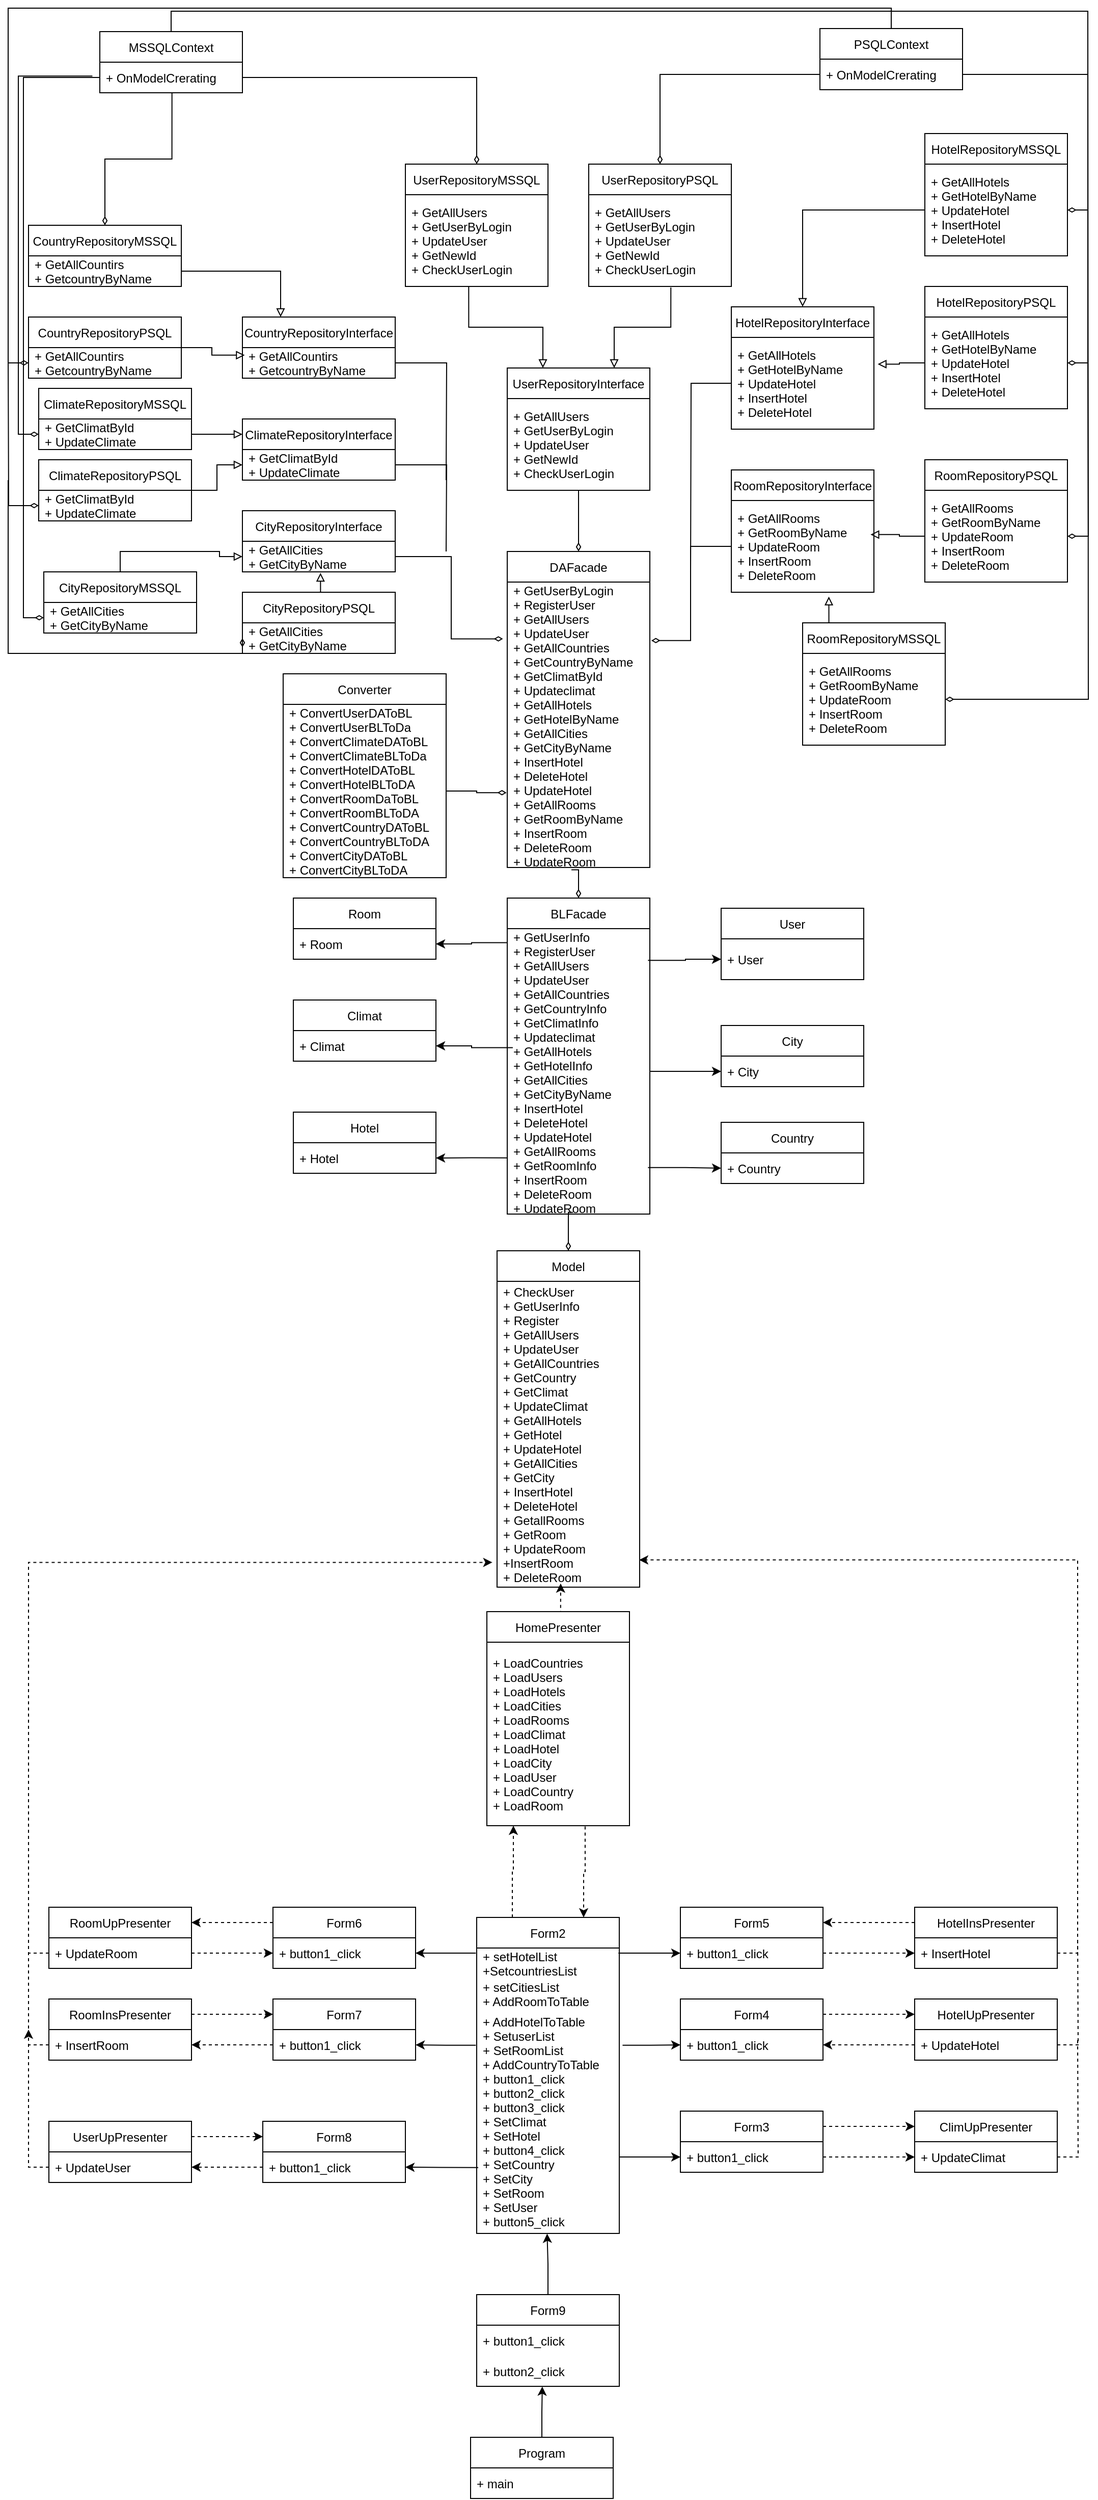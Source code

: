 <mxfile version="20.2.7" type="device"><diagram id="6WNfGYfvxuoCX4sLA6Cb" name="Страница 1"><mxGraphModel dx="2048" dy="2951" grid="1" gridSize="10" guides="1" tooltips="1" connect="1" arrows="1" fold="1" page="1" pageScale="1" pageWidth="827" pageHeight="1169" math="0" shadow="0"><root><mxCell id="0"/><mxCell id="1" parent="0"/><mxCell id="_TO19x_IUP1kSajltJxQ-25" style="edgeStyle=orthogonalEdgeStyle;rounded=0;orthogonalLoop=1;jettySize=auto;html=1;exitX=0.5;exitY=0;exitDx=0;exitDy=0;entryX=0.46;entryY=1.007;entryDx=0;entryDy=0;entryPerimeter=0;" edge="1" parent="1" source="_TO19x_IUP1kSajltJxQ-1" target="_TO19x_IUP1kSajltJxQ-7"><mxGeometry relative="1" as="geometry"/></mxCell><mxCell id="_TO19x_IUP1kSajltJxQ-1" value="Program" style="swimlane;fontStyle=0;childLayout=stackLayout;horizontal=1;startSize=30;horizontalStack=0;resizeParent=1;resizeParentMax=0;resizeLast=0;collapsible=1;marginBottom=0;" vertex="1" parent="1"><mxGeometry x="344" y="580" width="140" height="60" as="geometry"/></mxCell><mxCell id="_TO19x_IUP1kSajltJxQ-2" value="+ main" style="text;strokeColor=none;fillColor=none;align=left;verticalAlign=middle;spacingLeft=4;spacingRight=4;overflow=hidden;points=[[0,0.5],[1,0.5]];portConstraint=eastwest;rotatable=0;" vertex="1" parent="_TO19x_IUP1kSajltJxQ-1"><mxGeometry y="30" width="140" height="30" as="geometry"/></mxCell><mxCell id="_TO19x_IUP1kSajltJxQ-26" style="edgeStyle=orthogonalEdgeStyle;rounded=0;orthogonalLoop=1;jettySize=auto;html=1;exitX=0.5;exitY=0;exitDx=0;exitDy=0;entryX=0.494;entryY=1.001;entryDx=0;entryDy=0;entryPerimeter=0;" edge="1" parent="1" source="_TO19x_IUP1kSajltJxQ-5" target="_TO19x_IUP1kSajltJxQ-12"><mxGeometry relative="1" as="geometry"/></mxCell><mxCell id="_TO19x_IUP1kSajltJxQ-5" value="Form9" style="swimlane;fontStyle=0;childLayout=stackLayout;horizontal=1;startSize=30;horizontalStack=0;resizeParent=1;resizeParentMax=0;resizeLast=0;collapsible=1;marginBottom=0;" vertex="1" parent="1"><mxGeometry x="350" y="440" width="140" height="90" as="geometry"/></mxCell><mxCell id="_TO19x_IUP1kSajltJxQ-6" value="+ button1_click" style="text;strokeColor=none;fillColor=none;align=left;verticalAlign=middle;spacingLeft=4;spacingRight=4;overflow=hidden;points=[[0,0.5],[1,0.5]];portConstraint=eastwest;rotatable=0;" vertex="1" parent="_TO19x_IUP1kSajltJxQ-5"><mxGeometry y="30" width="140" height="30" as="geometry"/></mxCell><mxCell id="_TO19x_IUP1kSajltJxQ-7" value="+ button2_click" style="text;strokeColor=none;fillColor=none;align=left;verticalAlign=middle;spacingLeft=4;spacingRight=4;overflow=hidden;points=[[0,0.5],[1,0.5]];portConstraint=eastwest;rotatable=0;" vertex="1" parent="_TO19x_IUP1kSajltJxQ-5"><mxGeometry y="60" width="140" height="30" as="geometry"/></mxCell><mxCell id="_TO19x_IUP1kSajltJxQ-41" style="edgeStyle=orthogonalEdgeStyle;rounded=0;orthogonalLoop=1;jettySize=auto;html=1;exitX=0.25;exitY=0;exitDx=0;exitDy=0;entryX=0.186;entryY=1;entryDx=0;entryDy=0;entryPerimeter=0;dashed=1;" edge="1" parent="1" source="_TO19x_IUP1kSajltJxQ-9" target="_TO19x_IUP1kSajltJxQ-38"><mxGeometry relative="1" as="geometry"/></mxCell><mxCell id="_TO19x_IUP1kSajltJxQ-9" value="Form2" style="swimlane;fontStyle=0;childLayout=stackLayout;horizontal=1;startSize=30;horizontalStack=0;resizeParent=1;resizeParentMax=0;resizeLast=0;collapsible=1;marginBottom=0;" vertex="1" parent="1"><mxGeometry x="350" y="70" width="140" height="310" as="geometry"/></mxCell><mxCell id="_TO19x_IUP1kSajltJxQ-10" value="+ setHotelList&#10;+SetcountriesList" style="text;strokeColor=none;fillColor=none;align=left;verticalAlign=middle;spacingLeft=4;spacingRight=4;overflow=hidden;points=[[0,0.5],[1,0.5]];portConstraint=eastwest;rotatable=0;" vertex="1" parent="_TO19x_IUP1kSajltJxQ-9"><mxGeometry y="30" width="140" height="30" as="geometry"/></mxCell><mxCell id="_TO19x_IUP1kSajltJxQ-11" value="+ setCitiesList&#10;+ AddRoomToTable" style="text;strokeColor=none;fillColor=none;align=left;verticalAlign=middle;spacingLeft=4;spacingRight=4;overflow=hidden;points=[[0,0.5],[1,0.5]];portConstraint=eastwest;rotatable=0;" vertex="1" parent="_TO19x_IUP1kSajltJxQ-9"><mxGeometry y="60" width="140" height="30" as="geometry"/></mxCell><mxCell id="_TO19x_IUP1kSajltJxQ-12" value="+ AddHotelToTable&#10;+ SetuserList&#10;+ SetRoomList&#10;+ AddCountryToTable&#10;+ button1_click&#10;+ button2_click&#10;+ button3_click&#10;+ SetClimat&#10;+ SetHotel&#10;+ button4_click&#10;+ SetCountry&#10;+ SetCity&#10;+ SetRoom&#10;+ SetUser&#10;+ button5_click" style="text;strokeColor=none;fillColor=none;align=left;verticalAlign=middle;spacingLeft=4;spacingRight=4;overflow=hidden;points=[[0,0.5],[1,0.5]];portConstraint=eastwest;rotatable=0;" vertex="1" parent="_TO19x_IUP1kSajltJxQ-9"><mxGeometry y="90" width="140" height="220" as="geometry"/></mxCell><mxCell id="_TO19x_IUP1kSajltJxQ-52" style="edgeStyle=orthogonalEdgeStyle;rounded=0;orthogonalLoop=1;jettySize=auto;html=1;exitX=1;exitY=0.25;exitDx=0;exitDy=0;entryX=0;entryY=0.25;entryDx=0;entryDy=0;dashed=1;" edge="1" parent="1" source="_TO19x_IUP1kSajltJxQ-13" target="_TO19x_IUP1kSajltJxQ-44"><mxGeometry relative="1" as="geometry"/></mxCell><mxCell id="_TO19x_IUP1kSajltJxQ-13" value="Form3" style="swimlane;fontStyle=0;childLayout=stackLayout;horizontal=1;startSize=30;horizontalStack=0;resizeParent=1;resizeParentMax=0;resizeLast=0;collapsible=1;marginBottom=0;" vertex="1" parent="1"><mxGeometry x="550" y="260" width="140" height="60" as="geometry"/></mxCell><mxCell id="_TO19x_IUP1kSajltJxQ-14" value="+ button1_click" style="text;strokeColor=none;fillColor=none;align=left;verticalAlign=middle;spacingLeft=4;spacingRight=4;overflow=hidden;points=[[0,0.5],[1,0.5]];portConstraint=eastwest;rotatable=0;" vertex="1" parent="_TO19x_IUP1kSajltJxQ-13"><mxGeometry y="30" width="140" height="30" as="geometry"/></mxCell><mxCell id="_TO19x_IUP1kSajltJxQ-50" style="edgeStyle=orthogonalEdgeStyle;rounded=0;orthogonalLoop=1;jettySize=auto;html=1;exitX=1;exitY=0.25;exitDx=0;exitDy=0;entryX=0;entryY=0.25;entryDx=0;entryDy=0;dashed=1;" edge="1" parent="1" source="_TO19x_IUP1kSajltJxQ-15" target="_TO19x_IUP1kSajltJxQ-48"><mxGeometry relative="1" as="geometry"/></mxCell><mxCell id="_TO19x_IUP1kSajltJxQ-15" value="Form4" style="swimlane;fontStyle=0;childLayout=stackLayout;horizontal=1;startSize=30;horizontalStack=0;resizeParent=1;resizeParentMax=0;resizeLast=0;collapsible=1;marginBottom=0;" vertex="1" parent="1"><mxGeometry x="550" y="150" width="140" height="60" as="geometry"/></mxCell><mxCell id="_TO19x_IUP1kSajltJxQ-16" value="+ button1_click" style="text;strokeColor=none;fillColor=none;align=left;verticalAlign=middle;spacingLeft=4;spacingRight=4;overflow=hidden;points=[[0,0.5],[1,0.5]];portConstraint=eastwest;rotatable=0;" vertex="1" parent="_TO19x_IUP1kSajltJxQ-15"><mxGeometry y="30" width="140" height="30" as="geometry"/></mxCell><mxCell id="_TO19x_IUP1kSajltJxQ-17" value="Form5" style="swimlane;fontStyle=0;childLayout=stackLayout;horizontal=1;startSize=30;horizontalStack=0;resizeParent=1;resizeParentMax=0;resizeLast=0;collapsible=1;marginBottom=0;" vertex="1" parent="1"><mxGeometry x="550" y="60" width="140" height="60" as="geometry"/></mxCell><mxCell id="_TO19x_IUP1kSajltJxQ-18" value="+ button1_click" style="text;strokeColor=none;fillColor=none;align=left;verticalAlign=middle;spacingLeft=4;spacingRight=4;overflow=hidden;points=[[0,0.5],[1,0.5]];portConstraint=eastwest;rotatable=0;" vertex="1" parent="_TO19x_IUP1kSajltJxQ-17"><mxGeometry y="30" width="140" height="30" as="geometry"/></mxCell><mxCell id="_TO19x_IUP1kSajltJxQ-19" value="Form7" style="swimlane;fontStyle=0;childLayout=stackLayout;horizontal=1;startSize=30;horizontalStack=0;resizeParent=1;resizeParentMax=0;resizeLast=0;collapsible=1;marginBottom=0;" vertex="1" parent="1"><mxGeometry x="150" y="150" width="140" height="60" as="geometry"/></mxCell><mxCell id="_TO19x_IUP1kSajltJxQ-20" value="+ button1_click" style="text;strokeColor=none;fillColor=none;align=left;verticalAlign=middle;spacingLeft=4;spacingRight=4;overflow=hidden;points=[[0,0.5],[1,0.5]];portConstraint=eastwest;rotatable=0;" vertex="1" parent="_TO19x_IUP1kSajltJxQ-19"><mxGeometry y="30" width="140" height="30" as="geometry"/></mxCell><mxCell id="_TO19x_IUP1kSajltJxQ-61" style="edgeStyle=orthogonalEdgeStyle;rounded=0;orthogonalLoop=1;jettySize=auto;html=1;exitX=0;exitY=0.25;exitDx=0;exitDy=0;entryX=1;entryY=0.25;entryDx=0;entryDy=0;dashed=1;" edge="1" parent="1" source="_TO19x_IUP1kSajltJxQ-21" target="_TO19x_IUP1kSajltJxQ-58"><mxGeometry relative="1" as="geometry"/></mxCell><mxCell id="_TO19x_IUP1kSajltJxQ-21" value="Form6" style="swimlane;fontStyle=0;childLayout=stackLayout;horizontal=1;startSize=30;horizontalStack=0;resizeParent=1;resizeParentMax=0;resizeLast=0;collapsible=1;marginBottom=0;" vertex="1" parent="1"><mxGeometry x="150" y="60" width="140" height="60" as="geometry"/></mxCell><mxCell id="_TO19x_IUP1kSajltJxQ-22" value="+ button1_click" style="text;strokeColor=none;fillColor=none;align=left;verticalAlign=middle;spacingLeft=4;spacingRight=4;overflow=hidden;points=[[0,0.5],[1,0.5]];portConstraint=eastwest;rotatable=0;" vertex="1" parent="_TO19x_IUP1kSajltJxQ-21"><mxGeometry y="30" width="140" height="30" as="geometry"/></mxCell><mxCell id="_TO19x_IUP1kSajltJxQ-23" value="Form8" style="swimlane;fontStyle=0;childLayout=stackLayout;horizontal=1;startSize=30;horizontalStack=0;resizeParent=1;resizeParentMax=0;resizeLast=0;collapsible=1;marginBottom=0;" vertex="1" parent="1"><mxGeometry x="140" y="270" width="140" height="60" as="geometry"/></mxCell><mxCell id="_TO19x_IUP1kSajltJxQ-24" value="+ button1_click" style="text;strokeColor=none;fillColor=none;align=left;verticalAlign=middle;spacingLeft=4;spacingRight=4;overflow=hidden;points=[[0,0.5],[1,0.5]];portConstraint=eastwest;rotatable=0;" vertex="1" parent="_TO19x_IUP1kSajltJxQ-23"><mxGeometry y="30" width="140" height="30" as="geometry"/></mxCell><mxCell id="_TO19x_IUP1kSajltJxQ-27" style="edgeStyle=orthogonalEdgeStyle;rounded=0;orthogonalLoop=1;jettySize=auto;html=1;exitX=1;exitY=0.659;exitDx=0;exitDy=0;entryX=0;entryY=0.5;entryDx=0;entryDy=0;exitPerimeter=0;" edge="1" parent="1" source="_TO19x_IUP1kSajltJxQ-12" target="_TO19x_IUP1kSajltJxQ-14"><mxGeometry relative="1" as="geometry"/></mxCell><mxCell id="_TO19x_IUP1kSajltJxQ-29" style="edgeStyle=orthogonalEdgeStyle;rounded=0;orthogonalLoop=1;jettySize=auto;html=1;exitX=0.994;exitY=0.167;exitDx=0;exitDy=0;entryX=0;entryY=0.5;entryDx=0;entryDy=0;exitPerimeter=0;" edge="1" parent="1" source="_TO19x_IUP1kSajltJxQ-10" target="_TO19x_IUP1kSajltJxQ-18"><mxGeometry relative="1" as="geometry"/></mxCell><mxCell id="_TO19x_IUP1kSajltJxQ-28" style="edgeStyle=orthogonalEdgeStyle;rounded=0;orthogonalLoop=1;jettySize=auto;html=1;exitX=1.023;exitY=0.161;exitDx=0;exitDy=0;entryX=0;entryY=0.5;entryDx=0;entryDy=0;exitPerimeter=0;" edge="1" parent="1" source="_TO19x_IUP1kSajltJxQ-12" target="_TO19x_IUP1kSajltJxQ-16"><mxGeometry relative="1" as="geometry"/></mxCell><mxCell id="_TO19x_IUP1kSajltJxQ-32" style="edgeStyle=orthogonalEdgeStyle;rounded=0;orthogonalLoop=1;jettySize=auto;html=1;exitX=-0.006;exitY=0.167;exitDx=0;exitDy=0;entryX=1;entryY=0.5;entryDx=0;entryDy=0;exitPerimeter=0;" edge="1" parent="1" source="_TO19x_IUP1kSajltJxQ-10" target="_TO19x_IUP1kSajltJxQ-22"><mxGeometry relative="1" as="geometry"/></mxCell><mxCell id="_TO19x_IUP1kSajltJxQ-31" style="edgeStyle=orthogonalEdgeStyle;rounded=0;orthogonalLoop=1;jettySize=auto;html=1;exitX=-0.006;exitY=0.161;exitDx=0;exitDy=0;entryX=1;entryY=0.5;entryDx=0;entryDy=0;exitPerimeter=0;" edge="1" parent="1" source="_TO19x_IUP1kSajltJxQ-12" target="_TO19x_IUP1kSajltJxQ-20"><mxGeometry relative="1" as="geometry"/></mxCell><mxCell id="_TO19x_IUP1kSajltJxQ-30" style="edgeStyle=orthogonalEdgeStyle;rounded=0;orthogonalLoop=1;jettySize=auto;html=1;exitX=0.011;exitY=0.706;exitDx=0;exitDy=0;entryX=1;entryY=0.5;entryDx=0;entryDy=0;exitPerimeter=0;" edge="1" parent="1" source="_TO19x_IUP1kSajltJxQ-12" target="_TO19x_IUP1kSajltJxQ-24"><mxGeometry relative="1" as="geometry"/></mxCell><mxCell id="_TO19x_IUP1kSajltJxQ-33" value="Model" style="swimlane;fontStyle=0;childLayout=stackLayout;horizontal=1;startSize=30;horizontalStack=0;resizeParent=1;resizeParentMax=0;resizeLast=0;collapsible=1;marginBottom=0;" vertex="1" parent="1"><mxGeometry x="370" y="-584" width="140" height="330" as="geometry"/></mxCell><mxCell id="_TO19x_IUP1kSajltJxQ-34" value="+ CheckUser&#10;+ GetUserInfo&#10;+ Register&#10;+ GetAllUsers&#10;+ UpdateUser&#10;+ GetAllCountries&#10;+ GetCountry&#10;+ GetClimat&#10;+ UpdateClimat&#10;+ GetAllHotels&#10;+ GetHotel&#10;+ UpdateHotel&#10;+ GetAllCities&#10;+ GetCity&#10;+ InsertHotel&#10;+ DeleteHotel&#10;+ GetallRooms&#10;+ GetRoom&#10;+ UpdateRoom&#10;+InsertRoom&#10;+ DeleteRoom" style="text;strokeColor=none;fillColor=none;align=left;verticalAlign=middle;spacingLeft=4;spacingRight=4;overflow=hidden;points=[[0,0.5],[1,0.5]];portConstraint=eastwest;rotatable=0;" vertex="1" parent="_TO19x_IUP1kSajltJxQ-33"><mxGeometry y="30" width="140" height="300" as="geometry"/></mxCell><mxCell id="_TO19x_IUP1kSajltJxQ-43" style="edgeStyle=orthogonalEdgeStyle;rounded=0;orthogonalLoop=1;jettySize=auto;html=1;exitX=0.5;exitY=0;exitDx=0;exitDy=0;entryX=0.446;entryY=0.988;entryDx=0;entryDy=0;entryPerimeter=0;dashed=1;" edge="1" parent="1" source="_TO19x_IUP1kSajltJxQ-37" target="_TO19x_IUP1kSajltJxQ-34"><mxGeometry relative="1" as="geometry"/></mxCell><mxCell id="_TO19x_IUP1kSajltJxQ-37" value="HomePresenter" style="swimlane;fontStyle=0;childLayout=stackLayout;horizontal=1;startSize=30;horizontalStack=0;resizeParent=1;resizeParentMax=0;resizeLast=0;collapsible=1;marginBottom=0;" vertex="1" parent="1"><mxGeometry x="360" y="-230" width="140" height="210" as="geometry"/></mxCell><mxCell id="_TO19x_IUP1kSajltJxQ-38" value="+ LoadCountries&#10;+ LoadUsers&#10;+ LoadHotels&#10;+ LoadCities&#10;+ LoadRooms&#10;+ LoadClimat&#10;+ LoadHotel&#10;+ LoadCity&#10;+ LoadUser&#10;+ LoadCountry&#10;+ LoadRoom" style="text;strokeColor=none;fillColor=none;align=left;verticalAlign=middle;spacingLeft=4;spacingRight=4;overflow=hidden;points=[[0,0.5],[1,0.5]];portConstraint=eastwest;rotatable=0;" vertex="1" parent="_TO19x_IUP1kSajltJxQ-37"><mxGeometry y="30" width="140" height="180" as="geometry"/></mxCell><mxCell id="_TO19x_IUP1kSajltJxQ-42" style="edgeStyle=orthogonalEdgeStyle;rounded=0;orthogonalLoop=1;jettySize=auto;html=1;exitX=0.689;exitY=1.004;exitDx=0;exitDy=0;entryX=0.75;entryY=0;entryDx=0;entryDy=0;exitPerimeter=0;dashed=1;" edge="1" parent="1" source="_TO19x_IUP1kSajltJxQ-38" target="_TO19x_IUP1kSajltJxQ-9"><mxGeometry relative="1" as="geometry"/></mxCell><mxCell id="_TO19x_IUP1kSajltJxQ-44" value="ClimUpPresenter" style="swimlane;fontStyle=0;childLayout=stackLayout;horizontal=1;startSize=30;horizontalStack=0;resizeParent=1;resizeParentMax=0;resizeLast=0;collapsible=1;marginBottom=0;" vertex="1" parent="1"><mxGeometry x="780" y="260" width="140" height="60" as="geometry"/></mxCell><mxCell id="_TO19x_IUP1kSajltJxQ-45" value="+ UpdateClimat" style="text;strokeColor=none;fillColor=none;align=left;verticalAlign=middle;spacingLeft=4;spacingRight=4;overflow=hidden;points=[[0,0.5],[1,0.5]];portConstraint=eastwest;rotatable=0;" vertex="1" parent="_TO19x_IUP1kSajltJxQ-44"><mxGeometry y="30" width="140" height="30" as="geometry"/></mxCell><mxCell id="_TO19x_IUP1kSajltJxQ-48" value="HotelUpPresenter" style="swimlane;fontStyle=0;childLayout=stackLayout;horizontal=1;startSize=30;horizontalStack=0;resizeParent=1;resizeParentMax=0;resizeLast=0;collapsible=1;marginBottom=0;" vertex="1" parent="1"><mxGeometry x="780" y="150" width="140" height="60" as="geometry"/></mxCell><mxCell id="_TO19x_IUP1kSajltJxQ-49" value="+ UpdateHotel" style="text;strokeColor=none;fillColor=none;align=left;verticalAlign=middle;spacingLeft=4;spacingRight=4;overflow=hidden;points=[[0,0.5],[1,0.5]];portConstraint=eastwest;rotatable=0;" vertex="1" parent="_TO19x_IUP1kSajltJxQ-48"><mxGeometry y="30" width="140" height="30" as="geometry"/></mxCell><mxCell id="_TO19x_IUP1kSajltJxQ-51" style="edgeStyle=orthogonalEdgeStyle;rounded=0;orthogonalLoop=1;jettySize=auto;html=1;exitX=0;exitY=0.5;exitDx=0;exitDy=0;entryX=1;entryY=0.5;entryDx=0;entryDy=0;dashed=1;" edge="1" parent="1" source="_TO19x_IUP1kSajltJxQ-49" target="_TO19x_IUP1kSajltJxQ-16"><mxGeometry relative="1" as="geometry"/></mxCell><mxCell id="_TO19x_IUP1kSajltJxQ-53" style="edgeStyle=orthogonalEdgeStyle;rounded=0;orthogonalLoop=1;jettySize=auto;html=1;exitX=1;exitY=0.5;exitDx=0;exitDy=0;entryX=0;entryY=0.5;entryDx=0;entryDy=0;dashed=1;" edge="1" parent="1" source="_TO19x_IUP1kSajltJxQ-14" target="_TO19x_IUP1kSajltJxQ-45"><mxGeometry relative="1" as="geometry"/></mxCell><mxCell id="_TO19x_IUP1kSajltJxQ-57" style="edgeStyle=orthogonalEdgeStyle;rounded=0;orthogonalLoop=1;jettySize=auto;html=1;exitX=0;exitY=0.25;exitDx=0;exitDy=0;entryX=1;entryY=0.25;entryDx=0;entryDy=0;dashed=1;" edge="1" parent="1" source="_TO19x_IUP1kSajltJxQ-54" target="_TO19x_IUP1kSajltJxQ-17"><mxGeometry relative="1" as="geometry"/></mxCell><mxCell id="_TO19x_IUP1kSajltJxQ-54" value="HotelInsPresenter" style="swimlane;fontStyle=0;childLayout=stackLayout;horizontal=1;startSize=30;horizontalStack=0;resizeParent=1;resizeParentMax=0;resizeLast=0;collapsible=1;marginBottom=0;" vertex="1" parent="1"><mxGeometry x="780" y="60" width="140" height="60" as="geometry"/></mxCell><mxCell id="_TO19x_IUP1kSajltJxQ-55" value="+ InsertHotel" style="text;strokeColor=none;fillColor=none;align=left;verticalAlign=middle;spacingLeft=4;spacingRight=4;overflow=hidden;points=[[0,0.5],[1,0.5]];portConstraint=eastwest;rotatable=0;" vertex="1" parent="_TO19x_IUP1kSajltJxQ-54"><mxGeometry y="30" width="140" height="30" as="geometry"/></mxCell><mxCell id="_TO19x_IUP1kSajltJxQ-56" style="edgeStyle=orthogonalEdgeStyle;rounded=0;orthogonalLoop=1;jettySize=auto;html=1;exitX=1;exitY=0.5;exitDx=0;exitDy=0;entryX=0;entryY=0.5;entryDx=0;entryDy=0;dashed=1;" edge="1" parent="1" source="_TO19x_IUP1kSajltJxQ-18" target="_TO19x_IUP1kSajltJxQ-55"><mxGeometry relative="1" as="geometry"/></mxCell><mxCell id="_TO19x_IUP1kSajltJxQ-58" value="RoomUpPresenter" style="swimlane;fontStyle=0;childLayout=stackLayout;horizontal=1;startSize=30;horizontalStack=0;resizeParent=1;resizeParentMax=0;resizeLast=0;collapsible=1;marginBottom=0;" vertex="1" parent="1"><mxGeometry x="-70" y="60" width="140" height="60" as="geometry"/></mxCell><mxCell id="_TO19x_IUP1kSajltJxQ-59" value="+ UpdateRoom" style="text;strokeColor=none;fillColor=none;align=left;verticalAlign=middle;spacingLeft=4;spacingRight=4;overflow=hidden;points=[[0,0.5],[1,0.5]];portConstraint=eastwest;rotatable=0;" vertex="1" parent="_TO19x_IUP1kSajltJxQ-58"><mxGeometry y="30" width="140" height="30" as="geometry"/></mxCell><mxCell id="_TO19x_IUP1kSajltJxQ-60" style="edgeStyle=orthogonalEdgeStyle;rounded=0;orthogonalLoop=1;jettySize=auto;html=1;exitX=1;exitY=0.5;exitDx=0;exitDy=0;dashed=1;" edge="1" parent="1" source="_TO19x_IUP1kSajltJxQ-59" target="_TO19x_IUP1kSajltJxQ-22"><mxGeometry relative="1" as="geometry"/></mxCell><mxCell id="_TO19x_IUP1kSajltJxQ-64" style="edgeStyle=orthogonalEdgeStyle;rounded=0;orthogonalLoop=1;jettySize=auto;html=1;exitX=1;exitY=0.25;exitDx=0;exitDy=0;entryX=0;entryY=0.25;entryDx=0;entryDy=0;dashed=1;" edge="1" parent="1" source="_TO19x_IUP1kSajltJxQ-62" target="_TO19x_IUP1kSajltJxQ-19"><mxGeometry relative="1" as="geometry"/></mxCell><mxCell id="_TO19x_IUP1kSajltJxQ-62" value="RoomInsPresenter" style="swimlane;fontStyle=0;childLayout=stackLayout;horizontal=1;startSize=30;horizontalStack=0;resizeParent=1;resizeParentMax=0;resizeLast=0;collapsible=1;marginBottom=0;" vertex="1" parent="1"><mxGeometry x="-70" y="150" width="140" height="60" as="geometry"/></mxCell><mxCell id="_TO19x_IUP1kSajltJxQ-63" value="+ InsertRoom" style="text;strokeColor=none;fillColor=none;align=left;verticalAlign=middle;spacingLeft=4;spacingRight=4;overflow=hidden;points=[[0,0.5],[1,0.5]];portConstraint=eastwest;rotatable=0;" vertex="1" parent="_TO19x_IUP1kSajltJxQ-62"><mxGeometry y="30" width="140" height="30" as="geometry"/></mxCell><mxCell id="_TO19x_IUP1kSajltJxQ-65" style="edgeStyle=orthogonalEdgeStyle;rounded=0;orthogonalLoop=1;jettySize=auto;html=1;exitX=0;exitY=0.5;exitDx=0;exitDy=0;entryX=1;entryY=0.5;entryDx=0;entryDy=0;dashed=1;" edge="1" parent="1" source="_TO19x_IUP1kSajltJxQ-20" target="_TO19x_IUP1kSajltJxQ-63"><mxGeometry relative="1" as="geometry"/></mxCell><mxCell id="_TO19x_IUP1kSajltJxQ-68" style="edgeStyle=orthogonalEdgeStyle;rounded=0;orthogonalLoop=1;jettySize=auto;html=1;exitX=1;exitY=0.25;exitDx=0;exitDy=0;entryX=0;entryY=0.25;entryDx=0;entryDy=0;dashed=1;" edge="1" parent="1" source="_TO19x_IUP1kSajltJxQ-66" target="_TO19x_IUP1kSajltJxQ-23"><mxGeometry relative="1" as="geometry"/></mxCell><mxCell id="_TO19x_IUP1kSajltJxQ-66" value="UserUpPresenter" style="swimlane;fontStyle=0;childLayout=stackLayout;horizontal=1;startSize=30;horizontalStack=0;resizeParent=1;resizeParentMax=0;resizeLast=0;collapsible=1;marginBottom=0;" vertex="1" parent="1"><mxGeometry x="-70" y="270" width="140" height="60" as="geometry"/></mxCell><mxCell id="_TO19x_IUP1kSajltJxQ-67" value="+ UpdateUser" style="text;strokeColor=none;fillColor=none;align=left;verticalAlign=middle;spacingLeft=4;spacingRight=4;overflow=hidden;points=[[0,0.5],[1,0.5]];portConstraint=eastwest;rotatable=0;" vertex="1" parent="_TO19x_IUP1kSajltJxQ-66"><mxGeometry y="30" width="140" height="30" as="geometry"/></mxCell><mxCell id="_TO19x_IUP1kSajltJxQ-69" style="edgeStyle=orthogonalEdgeStyle;rounded=0;orthogonalLoop=1;jettySize=auto;html=1;exitX=0;exitY=0.5;exitDx=0;exitDy=0;dashed=1;" edge="1" parent="1" source="_TO19x_IUP1kSajltJxQ-24" target="_TO19x_IUP1kSajltJxQ-67"><mxGeometry relative="1" as="geometry"/></mxCell><mxCell id="_TO19x_IUP1kSajltJxQ-70" style="edgeStyle=orthogonalEdgeStyle;rounded=0;orthogonalLoop=1;jettySize=auto;html=1;exitX=0;exitY=0.5;exitDx=0;exitDy=0;entryX=-0.033;entryY=0.919;entryDx=0;entryDy=0;entryPerimeter=0;dashed=1;" edge="1" parent="1" source="_TO19x_IUP1kSajltJxQ-59" target="_TO19x_IUP1kSajltJxQ-34"><mxGeometry relative="1" as="geometry"/></mxCell><mxCell id="_TO19x_IUP1kSajltJxQ-71" style="edgeStyle=orthogonalEdgeStyle;rounded=0;orthogonalLoop=1;jettySize=auto;html=1;exitX=0;exitY=0.5;exitDx=0;exitDy=0;dashed=1;endArrow=none;endFill=0;" edge="1" parent="1" source="_TO19x_IUP1kSajltJxQ-63"><mxGeometry relative="1" as="geometry"><mxPoint x="-90" y="80" as="targetPoint"/></mxGeometry></mxCell><mxCell id="_TO19x_IUP1kSajltJxQ-72" style="edgeStyle=orthogonalEdgeStyle;rounded=0;orthogonalLoop=1;jettySize=auto;html=1;exitX=0;exitY=0.5;exitDx=0;exitDy=0;dashed=1;endArrow=classic;endFill=1;" edge="1" parent="1" source="_TO19x_IUP1kSajltJxQ-67"><mxGeometry relative="1" as="geometry"><mxPoint x="-90" y="180" as="targetPoint"/></mxGeometry></mxCell><mxCell id="_TO19x_IUP1kSajltJxQ-73" style="edgeStyle=orthogonalEdgeStyle;rounded=0;orthogonalLoop=1;jettySize=auto;html=1;exitX=1;exitY=0.5;exitDx=0;exitDy=0;entryX=0.996;entryY=0.911;entryDx=0;entryDy=0;entryPerimeter=0;dashed=1;endArrow=classic;endFill=1;" edge="1" parent="1" source="_TO19x_IUP1kSajltJxQ-55" target="_TO19x_IUP1kSajltJxQ-34"><mxGeometry relative="1" as="geometry"/></mxCell><mxCell id="_TO19x_IUP1kSajltJxQ-74" style="edgeStyle=orthogonalEdgeStyle;rounded=0;orthogonalLoop=1;jettySize=auto;html=1;exitX=1;exitY=0.5;exitDx=0;exitDy=0;dashed=1;endArrow=none;endFill=0;" edge="1" parent="1" source="_TO19x_IUP1kSajltJxQ-49"><mxGeometry relative="1" as="geometry"><mxPoint x="940" y="90" as="targetPoint"/></mxGeometry></mxCell><mxCell id="_TO19x_IUP1kSajltJxQ-75" style="edgeStyle=orthogonalEdgeStyle;rounded=0;orthogonalLoop=1;jettySize=auto;html=1;exitX=1;exitY=0.5;exitDx=0;exitDy=0;dashed=1;endArrow=none;endFill=0;" edge="1" parent="1" source="_TO19x_IUP1kSajltJxQ-45"><mxGeometry relative="1" as="geometry"><mxPoint x="940" y="190" as="targetPoint"/></mxGeometry></mxCell><mxCell id="_TO19x_IUP1kSajltJxQ-76" value="BLFacade" style="swimlane;fontStyle=0;childLayout=stackLayout;horizontal=1;startSize=30;horizontalStack=0;resizeParent=1;resizeParentMax=0;resizeLast=0;collapsible=1;marginBottom=0;" vertex="1" parent="1"><mxGeometry x="380" y="-930" width="140" height="310" as="geometry"/></mxCell><mxCell id="_TO19x_IUP1kSajltJxQ-77" value="+ GetUserInfo&#10;+ RegisterUser&#10;+ GetAllUsers&#10;+ UpdateUser&#10;+ GetAllCountries&#10;+ GetCountryInfo&#10;+ GetClimatInfo&#10;+ Updateclimat&#10;+ GetAllHotels&#10;+ GetHotelInfo&#10;+ GetAllCities&#10;+ GetCityByName&#10;+ InsertHotel&#10;+ DeleteHotel&#10;+ UpdateHotel&#10;+ GetAllRooms&#10;+ GetRoomInfo&#10;+ InsertRoom&#10;+ DeleteRoom&#10;+ UpdateRoom" style="text;strokeColor=none;fillColor=none;align=left;verticalAlign=middle;spacingLeft=4;spacingRight=4;overflow=hidden;points=[[0,0.5],[1,0.5]];portConstraint=eastwest;rotatable=0;" vertex="1" parent="_TO19x_IUP1kSajltJxQ-76"><mxGeometry y="30" width="140" height="280" as="geometry"/></mxCell><mxCell id="_TO19x_IUP1kSajltJxQ-80" style="edgeStyle=orthogonalEdgeStyle;rounded=0;orthogonalLoop=1;jettySize=auto;html=1;exitX=0.461;exitY=0.994;exitDx=0;exitDy=0;entryX=0.5;entryY=0;entryDx=0;entryDy=0;endArrow=diamondThin;endFill=0;exitPerimeter=0;" edge="1" parent="1" source="_TO19x_IUP1kSajltJxQ-77" target="_TO19x_IUP1kSajltJxQ-33"><mxGeometry relative="1" as="geometry"/></mxCell><mxCell id="_TO19x_IUP1kSajltJxQ-81" value="City" style="swimlane;fontStyle=0;childLayout=stackLayout;horizontal=1;startSize=30;horizontalStack=0;resizeParent=1;resizeParentMax=0;resizeLast=0;collapsible=1;marginBottom=0;" vertex="1" parent="1"><mxGeometry x="590" y="-805" width="140" height="60" as="geometry"/></mxCell><mxCell id="_TO19x_IUP1kSajltJxQ-82" value="+ City" style="text;strokeColor=none;fillColor=none;align=left;verticalAlign=middle;spacingLeft=4;spacingRight=4;overflow=hidden;points=[[0,0.5],[1,0.5]];portConstraint=eastwest;rotatable=0;" vertex="1" parent="_TO19x_IUP1kSajltJxQ-81"><mxGeometry y="30" width="140" height="30" as="geometry"/></mxCell><mxCell id="_TO19x_IUP1kSajltJxQ-85" value="Climat" style="swimlane;fontStyle=0;childLayout=stackLayout;horizontal=1;startSize=30;horizontalStack=0;resizeParent=1;resizeParentMax=0;resizeLast=0;collapsible=1;marginBottom=0;" vertex="1" parent="1"><mxGeometry x="170" y="-830" width="140" height="60" as="geometry"/></mxCell><mxCell id="_TO19x_IUP1kSajltJxQ-86" value="+ Climat" style="text;strokeColor=none;fillColor=none;align=left;verticalAlign=middle;spacingLeft=4;spacingRight=4;overflow=hidden;points=[[0,0.5],[1,0.5]];portConstraint=eastwest;rotatable=0;" vertex="1" parent="_TO19x_IUP1kSajltJxQ-85"><mxGeometry y="30" width="140" height="30" as="geometry"/></mxCell><mxCell id="_TO19x_IUP1kSajltJxQ-89" value="Hotel" style="swimlane;fontStyle=0;childLayout=stackLayout;horizontal=1;startSize=30;horizontalStack=0;resizeParent=1;resizeParentMax=0;resizeLast=0;collapsible=1;marginBottom=0;" vertex="1" parent="1"><mxGeometry x="170" y="-720" width="140" height="60" as="geometry"/></mxCell><mxCell id="_TO19x_IUP1kSajltJxQ-90" value="+ Hotel" style="text;strokeColor=none;fillColor=none;align=left;verticalAlign=middle;spacingLeft=4;spacingRight=4;overflow=hidden;points=[[0,0.5],[1,0.5]];portConstraint=eastwest;rotatable=0;" vertex="1" parent="_TO19x_IUP1kSajltJxQ-89"><mxGeometry y="30" width="140" height="30" as="geometry"/></mxCell><mxCell id="_TO19x_IUP1kSajltJxQ-91" value="Room" style="swimlane;fontStyle=0;childLayout=stackLayout;horizontal=1;startSize=30;horizontalStack=0;resizeParent=1;resizeParentMax=0;resizeLast=0;collapsible=1;marginBottom=0;" vertex="1" parent="1"><mxGeometry x="170" y="-930" width="140" height="60" as="geometry"/></mxCell><mxCell id="_TO19x_IUP1kSajltJxQ-92" value="+ Room" style="text;strokeColor=none;fillColor=none;align=left;verticalAlign=middle;spacingLeft=4;spacingRight=4;overflow=hidden;points=[[0,0.5],[1,0.5]];portConstraint=eastwest;rotatable=0;" vertex="1" parent="_TO19x_IUP1kSajltJxQ-91"><mxGeometry y="30" width="140" height="30" as="geometry"/></mxCell><mxCell id="_TO19x_IUP1kSajltJxQ-93" value="User" style="swimlane;fontStyle=0;childLayout=stackLayout;horizontal=1;startSize=30;horizontalStack=0;resizeParent=1;resizeParentMax=0;resizeLast=0;collapsible=1;marginBottom=0;" vertex="1" parent="1"><mxGeometry x="590" y="-920" width="140" height="70" as="geometry"/></mxCell><mxCell id="_TO19x_IUP1kSajltJxQ-94" value="+ User" style="text;strokeColor=none;fillColor=none;align=left;verticalAlign=middle;spacingLeft=4;spacingRight=4;overflow=hidden;points=[[0,0.5],[1,0.5]];portConstraint=eastwest;rotatable=0;" vertex="1" parent="_TO19x_IUP1kSajltJxQ-93"><mxGeometry y="30" width="140" height="40" as="geometry"/></mxCell><mxCell id="_TO19x_IUP1kSajltJxQ-95" value="Country" style="swimlane;fontStyle=0;childLayout=stackLayout;horizontal=1;startSize=30;horizontalStack=0;resizeParent=1;resizeParentMax=0;resizeLast=0;collapsible=1;marginBottom=0;" vertex="1" parent="1"><mxGeometry x="590" y="-710" width="140" height="60" as="geometry"/></mxCell><mxCell id="_TO19x_IUP1kSajltJxQ-96" value="+ Country" style="text;strokeColor=none;fillColor=none;align=left;verticalAlign=middle;spacingLeft=4;spacingRight=4;overflow=hidden;points=[[0,0.5],[1,0.5]];portConstraint=eastwest;rotatable=0;" vertex="1" parent="_TO19x_IUP1kSajltJxQ-95"><mxGeometry y="30" width="140" height="30" as="geometry"/></mxCell><mxCell id="_TO19x_IUP1kSajltJxQ-97" style="edgeStyle=orthogonalEdgeStyle;rounded=0;orthogonalLoop=1;jettySize=auto;html=1;exitX=0.039;exitY=0.417;exitDx=0;exitDy=0;entryX=1;entryY=0.5;entryDx=0;entryDy=0;endArrow=classic;endFill=1;exitPerimeter=0;" edge="1" parent="1" source="_TO19x_IUP1kSajltJxQ-77" target="_TO19x_IUP1kSajltJxQ-86"><mxGeometry relative="1" as="geometry"/></mxCell><mxCell id="_TO19x_IUP1kSajltJxQ-98" style="edgeStyle=orthogonalEdgeStyle;rounded=0;orthogonalLoop=1;jettySize=auto;html=1;exitX=-0.001;exitY=0.049;exitDx=0;exitDy=0;entryX=1;entryY=0.5;entryDx=0;entryDy=0;endArrow=classic;endFill=1;exitPerimeter=0;" edge="1" parent="1" source="_TO19x_IUP1kSajltJxQ-77" target="_TO19x_IUP1kSajltJxQ-92"><mxGeometry relative="1" as="geometry"/></mxCell><mxCell id="_TO19x_IUP1kSajltJxQ-99" style="edgeStyle=orthogonalEdgeStyle;rounded=0;orthogonalLoop=1;jettySize=auto;html=1;exitX=0.004;exitY=0.803;exitDx=0;exitDy=0;entryX=1;entryY=0.5;entryDx=0;entryDy=0;endArrow=classic;endFill=1;exitPerimeter=0;" edge="1" parent="1" source="_TO19x_IUP1kSajltJxQ-77" target="_TO19x_IUP1kSajltJxQ-90"><mxGeometry relative="1" as="geometry"/></mxCell><mxCell id="_TO19x_IUP1kSajltJxQ-100" style="edgeStyle=orthogonalEdgeStyle;rounded=0;orthogonalLoop=1;jettySize=auto;html=1;exitX=0.987;exitY=0.837;exitDx=0;exitDy=0;entryX=0;entryY=0.5;entryDx=0;entryDy=0;endArrow=classic;endFill=1;exitPerimeter=0;" edge="1" parent="1" source="_TO19x_IUP1kSajltJxQ-77" target="_TO19x_IUP1kSajltJxQ-96"><mxGeometry relative="1" as="geometry"/></mxCell><mxCell id="_TO19x_IUP1kSajltJxQ-101" style="edgeStyle=orthogonalEdgeStyle;rounded=0;orthogonalLoop=1;jettySize=auto;html=1;exitX=1;exitY=0.5;exitDx=0;exitDy=0;entryX=0;entryY=0.5;entryDx=0;entryDy=0;endArrow=classic;endFill=1;" edge="1" parent="1" source="_TO19x_IUP1kSajltJxQ-77" target="_TO19x_IUP1kSajltJxQ-82"><mxGeometry relative="1" as="geometry"/></mxCell><mxCell id="_TO19x_IUP1kSajltJxQ-102" style="edgeStyle=orthogonalEdgeStyle;rounded=0;orthogonalLoop=1;jettySize=auto;html=1;exitX=0.987;exitY=0.111;exitDx=0;exitDy=0;entryX=0;entryY=0.5;entryDx=0;entryDy=0;endArrow=classic;endFill=1;exitPerimeter=0;" edge="1" parent="1" source="_TO19x_IUP1kSajltJxQ-77" target="_TO19x_IUP1kSajltJxQ-94"><mxGeometry relative="1" as="geometry"/></mxCell><mxCell id="_TO19x_IUP1kSajltJxQ-123" style="edgeStyle=orthogonalEdgeStyle;rounded=0;orthogonalLoop=1;jettySize=auto;html=1;exitX=0.5;exitY=1;exitDx=0;exitDy=0;entryX=0.5;entryY=0;entryDx=0;entryDy=0;endArrow=diamondThin;endFill=0;" edge="1" parent="1" source="_TO19x_IUP1kSajltJxQ-106" target="_TO19x_IUP1kSajltJxQ-103"><mxGeometry relative="1" as="geometry"/></mxCell><mxCell id="_TO19x_IUP1kSajltJxQ-103" value="DAFacade" style="swimlane;fontStyle=0;childLayout=stackLayout;horizontal=1;startSize=30;horizontalStack=0;resizeParent=1;resizeParentMax=0;resizeLast=0;collapsible=1;marginBottom=0;" vertex="1" parent="1"><mxGeometry x="380" y="-1270" width="140" height="310" as="geometry"/></mxCell><mxCell id="_TO19x_IUP1kSajltJxQ-104" value="+ GetUserByLogin&#10;+ RegisterUser&#10;+ GetAllUsers&#10;+ UpdateUser&#10;+ GetAllCountries&#10;+ GetCountryByName&#10;+ GetClimatById&#10;+ Updateclimat&#10;+ GetAllHotels&#10;+ GetHotelByName&#10;+ GetAllCities&#10;+ GetCityByName&#10;+ InsertHotel&#10;+ DeleteHotel&#10;+ UpdateHotel&#10;+ GetAllRooms&#10;+ GetRoomByName&#10;+ InsertRoom&#10;+ DeleteRoom&#10;+ UpdateRoom" style="text;strokeColor=none;fillColor=none;align=left;verticalAlign=middle;spacingLeft=4;spacingRight=4;overflow=hidden;points=[[0,0.5],[1,0.5]];portConstraint=eastwest;rotatable=0;" vertex="1" parent="_TO19x_IUP1kSajltJxQ-103"><mxGeometry y="30" width="140" height="280" as="geometry"/></mxCell><mxCell id="_TO19x_IUP1kSajltJxQ-105" style="edgeStyle=orthogonalEdgeStyle;rounded=0;orthogonalLoop=1;jettySize=auto;html=1;exitX=0.45;exitY=1.008;exitDx=0;exitDy=0;entryX=0.5;entryY=0;entryDx=0;entryDy=0;endArrow=diamondThin;endFill=0;exitPerimeter=0;" edge="1" parent="1" source="_TO19x_IUP1kSajltJxQ-104" target="_TO19x_IUP1kSajltJxQ-76"><mxGeometry relative="1" as="geometry"/></mxCell><mxCell id="_TO19x_IUP1kSajltJxQ-106" value="UserRepositoryInterface" style="swimlane;fontStyle=0;childLayout=stackLayout;horizontal=1;startSize=30;horizontalStack=0;resizeParent=1;resizeParentMax=0;resizeLast=0;collapsible=1;marginBottom=0;" vertex="1" parent="1"><mxGeometry x="380" y="-1450" width="140" height="120" as="geometry"/></mxCell><mxCell id="_TO19x_IUP1kSajltJxQ-107" value="+ GetAllUsers&#10;+ GetUserByLogin&#10;+ UpdateUser&#10;+ GetNewId&#10;+ CheckUserLogin" style="text;strokeColor=none;fillColor=none;align=left;verticalAlign=middle;spacingLeft=4;spacingRight=4;overflow=hidden;points=[[0,0.5],[1,0.5]];portConstraint=eastwest;rotatable=0;" vertex="1" parent="_TO19x_IUP1kSajltJxQ-106"><mxGeometry y="30" width="140" height="90" as="geometry"/></mxCell><mxCell id="_TO19x_IUP1kSajltJxQ-110" value="CountryRepositoryInterface" style="swimlane;fontStyle=0;childLayout=stackLayout;horizontal=1;startSize=30;horizontalStack=0;resizeParent=1;resizeParentMax=0;resizeLast=0;collapsible=1;marginBottom=0;" vertex="1" parent="1"><mxGeometry x="120" y="-1500" width="150" height="60" as="geometry"/></mxCell><mxCell id="_TO19x_IUP1kSajltJxQ-111" value="+ GetAllCountirs&#10;+ GetcountryByName" style="text;strokeColor=none;fillColor=none;align=left;verticalAlign=middle;spacingLeft=4;spacingRight=4;overflow=hidden;points=[[0,0.5],[1,0.5]];portConstraint=eastwest;rotatable=0;" vertex="1" parent="_TO19x_IUP1kSajltJxQ-110"><mxGeometry y="30" width="150" height="30" as="geometry"/></mxCell><mxCell id="_TO19x_IUP1kSajltJxQ-114" value="ClimateRepositoryInterface" style="swimlane;fontStyle=0;childLayout=stackLayout;horizontal=1;startSize=30;horizontalStack=0;resizeParent=1;resizeParentMax=0;resizeLast=0;collapsible=1;marginBottom=0;" vertex="1" parent="1"><mxGeometry x="120" y="-1400" width="150" height="60" as="geometry"/></mxCell><mxCell id="_TO19x_IUP1kSajltJxQ-115" value="+ GetClimatById&#10;+ UpdateClimate" style="text;strokeColor=none;fillColor=none;align=left;verticalAlign=middle;spacingLeft=4;spacingRight=4;overflow=hidden;points=[[0,0.5],[1,0.5]];portConstraint=eastwest;rotatable=0;" vertex="1" parent="_TO19x_IUP1kSajltJxQ-114"><mxGeometry y="30" width="150" height="30" as="geometry"/></mxCell><mxCell id="_TO19x_IUP1kSajltJxQ-117" value="CityRepositoryInterface" style="swimlane;fontStyle=0;childLayout=stackLayout;horizontal=1;startSize=30;horizontalStack=0;resizeParent=1;resizeParentMax=0;resizeLast=0;collapsible=1;marginBottom=0;" vertex="1" parent="1"><mxGeometry x="120" y="-1310" width="150" height="60" as="geometry"/></mxCell><mxCell id="_TO19x_IUP1kSajltJxQ-118" value="+ GetAllCities&#10;+ GetCityByName" style="text;strokeColor=none;fillColor=none;align=left;verticalAlign=middle;spacingLeft=4;spacingRight=4;overflow=hidden;points=[[0,0.5],[1,0.5]];portConstraint=eastwest;rotatable=0;" vertex="1" parent="_TO19x_IUP1kSajltJxQ-117"><mxGeometry y="30" width="150" height="30" as="geometry"/></mxCell><mxCell id="_TO19x_IUP1kSajltJxQ-119" value="HotelRepositoryInterface" style="swimlane;fontStyle=0;childLayout=stackLayout;horizontal=1;startSize=30;horizontalStack=0;resizeParent=1;resizeParentMax=0;resizeLast=0;collapsible=1;marginBottom=0;" vertex="1" parent="1"><mxGeometry x="600" y="-1510" width="140" height="120" as="geometry"/></mxCell><mxCell id="_TO19x_IUP1kSajltJxQ-120" value="+ GetAllHotels&#10;+ GetHotelByName&#10;+ UpdateHotel&#10;+ InsertHotel&#10;+ DeleteHotel" style="text;strokeColor=none;fillColor=none;align=left;verticalAlign=middle;spacingLeft=4;spacingRight=4;overflow=hidden;points=[[0,0.5],[1,0.5]];portConstraint=eastwest;rotatable=0;" vertex="1" parent="_TO19x_IUP1kSajltJxQ-119"><mxGeometry y="30" width="140" height="90" as="geometry"/></mxCell><mxCell id="_TO19x_IUP1kSajltJxQ-121" value="RoomRepositoryInterface" style="swimlane;fontStyle=0;childLayout=stackLayout;horizontal=1;startSize=30;horizontalStack=0;resizeParent=1;resizeParentMax=0;resizeLast=0;collapsible=1;marginBottom=0;" vertex="1" parent="1"><mxGeometry x="600" y="-1350" width="140" height="120" as="geometry"/></mxCell><mxCell id="_TO19x_IUP1kSajltJxQ-122" value="+ GetAllRooms&#10;+ GetRoomByName&#10;+ UpdateRoom&#10;+ InsertRoom&#10;+ DeleteRoom" style="text;strokeColor=none;fillColor=none;align=left;verticalAlign=middle;spacingLeft=4;spacingRight=4;overflow=hidden;points=[[0,0.5],[1,0.5]];portConstraint=eastwest;rotatable=0;" vertex="1" parent="_TO19x_IUP1kSajltJxQ-121"><mxGeometry y="30" width="140" height="90" as="geometry"/></mxCell><mxCell id="_TO19x_IUP1kSajltJxQ-124" style="edgeStyle=orthogonalEdgeStyle;rounded=0;orthogonalLoop=1;jettySize=auto;html=1;exitX=1;exitY=0.5;exitDx=0;exitDy=0;entryX=-0.03;entryY=0.199;entryDx=0;entryDy=0;entryPerimeter=0;endArrow=diamondThin;endFill=0;" edge="1" parent="1" source="_TO19x_IUP1kSajltJxQ-118" target="_TO19x_IUP1kSajltJxQ-104"><mxGeometry relative="1" as="geometry"/></mxCell><mxCell id="_TO19x_IUP1kSajltJxQ-125" style="edgeStyle=orthogonalEdgeStyle;rounded=0;orthogonalLoop=1;jettySize=auto;html=1;exitX=0;exitY=0.5;exitDx=0;exitDy=0;entryX=1.01;entryY=0.205;entryDx=0;entryDy=0;entryPerimeter=0;endArrow=diamondThin;endFill=0;" edge="1" parent="1" source="_TO19x_IUP1kSajltJxQ-122" target="_TO19x_IUP1kSajltJxQ-104"><mxGeometry relative="1" as="geometry"/></mxCell><mxCell id="_TO19x_IUP1kSajltJxQ-126" style="edgeStyle=orthogonalEdgeStyle;rounded=0;orthogonalLoop=1;jettySize=auto;html=1;exitX=0;exitY=0.5;exitDx=0;exitDy=0;endArrow=none;endFill=0;" edge="1" parent="1" source="_TO19x_IUP1kSajltJxQ-120"><mxGeometry relative="1" as="geometry"><mxPoint x="560" y="-1250" as="targetPoint"/></mxGeometry></mxCell><mxCell id="_TO19x_IUP1kSajltJxQ-127" style="edgeStyle=orthogonalEdgeStyle;rounded=0;orthogonalLoop=1;jettySize=auto;html=1;exitX=1;exitY=0.5;exitDx=0;exitDy=0;endArrow=none;endFill=0;" edge="1" parent="1" source="_TO19x_IUP1kSajltJxQ-115"><mxGeometry relative="1" as="geometry"><mxPoint x="320" y="-1270" as="targetPoint"/></mxGeometry></mxCell><mxCell id="_TO19x_IUP1kSajltJxQ-128" style="edgeStyle=orthogonalEdgeStyle;rounded=0;orthogonalLoop=1;jettySize=auto;html=1;exitX=1;exitY=0.5;exitDx=0;exitDy=0;endArrow=none;endFill=0;" edge="1" parent="1" source="_TO19x_IUP1kSajltJxQ-111"><mxGeometry relative="1" as="geometry"><mxPoint x="320" y="-1340" as="targetPoint"/></mxGeometry></mxCell><mxCell id="_TO19x_IUP1kSajltJxQ-129" value="CountryRepositoryMSSQL" style="swimlane;fontStyle=0;childLayout=stackLayout;horizontal=1;startSize=30;horizontalStack=0;resizeParent=1;resizeParentMax=0;resizeLast=0;collapsible=1;marginBottom=0;" vertex="1" parent="1"><mxGeometry x="-90" y="-1590" width="150" height="60" as="geometry"/></mxCell><mxCell id="_TO19x_IUP1kSajltJxQ-130" value="+ GetAllCountirs&#10;+ GetcountryByName" style="text;strokeColor=none;fillColor=none;align=left;verticalAlign=middle;spacingLeft=4;spacingRight=4;overflow=hidden;points=[[0,0.5],[1,0.5]];portConstraint=eastwest;rotatable=0;" vertex="1" parent="_TO19x_IUP1kSajltJxQ-129"><mxGeometry y="30" width="150" height="30" as="geometry"/></mxCell><mxCell id="_TO19x_IUP1kSajltJxQ-133" style="edgeStyle=orthogonalEdgeStyle;rounded=0;orthogonalLoop=1;jettySize=auto;html=1;exitX=1;exitY=0.5;exitDx=0;exitDy=0;entryX=0.015;entryY=0.247;entryDx=0;entryDy=0;entryPerimeter=0;endArrow=block;endFill=0;" edge="1" parent="1" source="_TO19x_IUP1kSajltJxQ-131" target="_TO19x_IUP1kSajltJxQ-111"><mxGeometry relative="1" as="geometry"/></mxCell><mxCell id="_TO19x_IUP1kSajltJxQ-131" value="CountryRepositoryPSQL" style="swimlane;fontStyle=0;childLayout=stackLayout;horizontal=1;startSize=30;horizontalStack=0;resizeParent=1;resizeParentMax=0;resizeLast=0;collapsible=1;marginBottom=0;" vertex="1" parent="1"><mxGeometry x="-90" y="-1500" width="150" height="60" as="geometry"/></mxCell><mxCell id="_TO19x_IUP1kSajltJxQ-132" value="+ GetAllCountirs&#10;+ GetcountryByName" style="text;strokeColor=none;fillColor=none;align=left;verticalAlign=middle;spacingLeft=4;spacingRight=4;overflow=hidden;points=[[0,0.5],[1,0.5]];portConstraint=eastwest;rotatable=0;" vertex="1" parent="_TO19x_IUP1kSajltJxQ-131"><mxGeometry y="30" width="150" height="30" as="geometry"/></mxCell><mxCell id="_TO19x_IUP1kSajltJxQ-134" style="edgeStyle=orthogonalEdgeStyle;rounded=0;orthogonalLoop=1;jettySize=auto;html=1;exitX=1;exitY=0.5;exitDx=0;exitDy=0;entryX=0.25;entryY=0;entryDx=0;entryDy=0;endArrow=block;endFill=0;" edge="1" parent="1" source="_TO19x_IUP1kSajltJxQ-130" target="_TO19x_IUP1kSajltJxQ-110"><mxGeometry relative="1" as="geometry"/></mxCell><mxCell id="_TO19x_IUP1kSajltJxQ-135" value="ClimateRepositoryMSSQL" style="swimlane;fontStyle=0;childLayout=stackLayout;horizontal=1;startSize=30;horizontalStack=0;resizeParent=1;resizeParentMax=0;resizeLast=0;collapsible=1;marginBottom=0;" vertex="1" parent="1"><mxGeometry x="-80" y="-1430" width="150" height="60" as="geometry"/></mxCell><mxCell id="_TO19x_IUP1kSajltJxQ-136" value="+ GetClimatById&#10;+ UpdateClimate" style="text;strokeColor=none;fillColor=none;align=left;verticalAlign=middle;spacingLeft=4;spacingRight=4;overflow=hidden;points=[[0,0.5],[1,0.5]];portConstraint=eastwest;rotatable=0;" vertex="1" parent="_TO19x_IUP1kSajltJxQ-135"><mxGeometry y="30" width="150" height="30" as="geometry"/></mxCell><mxCell id="_TO19x_IUP1kSajltJxQ-140" style="edgeStyle=orthogonalEdgeStyle;rounded=0;orthogonalLoop=1;jettySize=auto;html=1;exitX=1;exitY=0.5;exitDx=0;exitDy=0;entryX=0;entryY=0.5;entryDx=0;entryDy=0;endArrow=block;endFill=0;" edge="1" parent="1" source="_TO19x_IUP1kSajltJxQ-137" target="_TO19x_IUP1kSajltJxQ-115"><mxGeometry relative="1" as="geometry"/></mxCell><mxCell id="_TO19x_IUP1kSajltJxQ-137" value="ClimateRepositoryPSQL" style="swimlane;fontStyle=0;childLayout=stackLayout;horizontal=1;startSize=30;horizontalStack=0;resizeParent=1;resizeParentMax=0;resizeLast=0;collapsible=1;marginBottom=0;" vertex="1" parent="1"><mxGeometry x="-80" y="-1360" width="150" height="60" as="geometry"/></mxCell><mxCell id="_TO19x_IUP1kSajltJxQ-138" value="+ GetClimatById&#10;+ UpdateClimate" style="text;strokeColor=none;fillColor=none;align=left;verticalAlign=middle;spacingLeft=4;spacingRight=4;overflow=hidden;points=[[0,0.5],[1,0.5]];portConstraint=eastwest;rotatable=0;" vertex="1" parent="_TO19x_IUP1kSajltJxQ-137"><mxGeometry y="30" width="150" height="30" as="geometry"/></mxCell><mxCell id="_TO19x_IUP1kSajltJxQ-139" style="edgeStyle=orthogonalEdgeStyle;rounded=0;orthogonalLoop=1;jettySize=auto;html=1;exitX=1;exitY=0.5;exitDx=0;exitDy=0;entryX=0;entryY=0.25;entryDx=0;entryDy=0;endArrow=block;endFill=0;" edge="1" parent="1" source="_TO19x_IUP1kSajltJxQ-136" target="_TO19x_IUP1kSajltJxQ-114"><mxGeometry relative="1" as="geometry"/></mxCell><mxCell id="_TO19x_IUP1kSajltJxQ-146" style="edgeStyle=orthogonalEdgeStyle;rounded=0;orthogonalLoop=1;jettySize=auto;html=1;exitX=0.5;exitY=0;exitDx=0;exitDy=0;entryX=0.511;entryY=1.033;entryDx=0;entryDy=0;entryPerimeter=0;endArrow=block;endFill=0;" edge="1" parent="1" source="_TO19x_IUP1kSajltJxQ-141" target="_TO19x_IUP1kSajltJxQ-118"><mxGeometry relative="1" as="geometry"/></mxCell><mxCell id="_TO19x_IUP1kSajltJxQ-141" value="CityRepositoryPSQL" style="swimlane;fontStyle=0;childLayout=stackLayout;horizontal=1;startSize=30;horizontalStack=0;resizeParent=1;resizeParentMax=0;resizeLast=0;collapsible=1;marginBottom=0;" vertex="1" parent="1"><mxGeometry x="120" y="-1230" width="150" height="60" as="geometry"/></mxCell><mxCell id="_TO19x_IUP1kSajltJxQ-142" value="+ GetAllCities&#10;+ GetCityByName" style="text;strokeColor=none;fillColor=none;align=left;verticalAlign=middle;spacingLeft=4;spacingRight=4;overflow=hidden;points=[[0,0.5],[1,0.5]];portConstraint=eastwest;rotatable=0;" vertex="1" parent="_TO19x_IUP1kSajltJxQ-141"><mxGeometry y="30" width="150" height="30" as="geometry"/></mxCell><mxCell id="_TO19x_IUP1kSajltJxQ-145" style="edgeStyle=orthogonalEdgeStyle;rounded=0;orthogonalLoop=1;jettySize=auto;html=1;exitX=0.5;exitY=0;exitDx=0;exitDy=0;entryX=0;entryY=0.5;entryDx=0;entryDy=0;endArrow=block;endFill=0;" edge="1" parent="1" source="_TO19x_IUP1kSajltJxQ-143" target="_TO19x_IUP1kSajltJxQ-118"><mxGeometry relative="1" as="geometry"/></mxCell><mxCell id="_TO19x_IUP1kSajltJxQ-143" value="CityRepositoryMSSQL" style="swimlane;fontStyle=0;childLayout=stackLayout;horizontal=1;startSize=30;horizontalStack=0;resizeParent=1;resizeParentMax=0;resizeLast=0;collapsible=1;marginBottom=0;" vertex="1" parent="1"><mxGeometry x="-75" y="-1250" width="150" height="60" as="geometry"/></mxCell><mxCell id="_TO19x_IUP1kSajltJxQ-144" value="+ GetAllCities&#10;+ GetCityByName" style="text;strokeColor=none;fillColor=none;align=left;verticalAlign=middle;spacingLeft=4;spacingRight=4;overflow=hidden;points=[[0,0.5],[1,0.5]];portConstraint=eastwest;rotatable=0;" vertex="1" parent="_TO19x_IUP1kSajltJxQ-143"><mxGeometry y="30" width="150" height="30" as="geometry"/></mxCell><mxCell id="_TO19x_IUP1kSajltJxQ-147" value="UserRepositoryMSSQL" style="swimlane;fontStyle=0;childLayout=stackLayout;horizontal=1;startSize=30;horizontalStack=0;resizeParent=1;resizeParentMax=0;resizeLast=0;collapsible=1;marginBottom=0;" vertex="1" parent="1"><mxGeometry x="280" y="-1650" width="140" height="120" as="geometry"/></mxCell><mxCell id="_TO19x_IUP1kSajltJxQ-148" value="+ GetAllUsers&#10;+ GetUserByLogin&#10;+ UpdateUser&#10;+ GetNewId&#10;+ CheckUserLogin" style="text;strokeColor=none;fillColor=none;align=left;verticalAlign=middle;spacingLeft=4;spacingRight=4;overflow=hidden;points=[[0,0.5],[1,0.5]];portConstraint=eastwest;rotatable=0;" vertex="1" parent="_TO19x_IUP1kSajltJxQ-147"><mxGeometry y="30" width="140" height="90" as="geometry"/></mxCell><mxCell id="_TO19x_IUP1kSajltJxQ-149" value="UserRepositoryPSQL" style="swimlane;fontStyle=0;childLayout=stackLayout;horizontal=1;startSize=30;horizontalStack=0;resizeParent=1;resizeParentMax=0;resizeLast=0;collapsible=1;marginBottom=0;" vertex="1" parent="1"><mxGeometry x="460" y="-1650" width="140" height="120" as="geometry"/></mxCell><mxCell id="_TO19x_IUP1kSajltJxQ-150" value="+ GetAllUsers&#10;+ GetUserByLogin&#10;+ UpdateUser&#10;+ GetNewId&#10;+ CheckUserLogin" style="text;strokeColor=none;fillColor=none;align=left;verticalAlign=middle;spacingLeft=4;spacingRight=4;overflow=hidden;points=[[0,0.5],[1,0.5]];portConstraint=eastwest;rotatable=0;" vertex="1" parent="_TO19x_IUP1kSajltJxQ-149"><mxGeometry y="30" width="140" height="90" as="geometry"/></mxCell><mxCell id="_TO19x_IUP1kSajltJxQ-153" value="HotelRepositoryMSSQL" style="swimlane;fontStyle=0;childLayout=stackLayout;horizontal=1;startSize=30;horizontalStack=0;resizeParent=1;resizeParentMax=0;resizeLast=0;collapsible=1;marginBottom=0;" vertex="1" parent="1"><mxGeometry x="790" y="-1680" width="140" height="120" as="geometry"/></mxCell><mxCell id="_TO19x_IUP1kSajltJxQ-154" value="+ GetAllHotels&#10;+ GetHotelByName&#10;+ UpdateHotel&#10;+ InsertHotel&#10;+ DeleteHotel" style="text;strokeColor=none;fillColor=none;align=left;verticalAlign=middle;spacingLeft=4;spacingRight=4;overflow=hidden;points=[[0,0.5],[1,0.5]];portConstraint=eastwest;rotatable=0;" vertex="1" parent="_TO19x_IUP1kSajltJxQ-153"><mxGeometry y="30" width="140" height="90" as="geometry"/></mxCell><mxCell id="_TO19x_IUP1kSajltJxQ-155" value="HotelRepositoryPSQL" style="swimlane;fontStyle=0;childLayout=stackLayout;horizontal=1;startSize=30;horizontalStack=0;resizeParent=1;resizeParentMax=0;resizeLast=0;collapsible=1;marginBottom=0;" vertex="1" parent="1"><mxGeometry x="790" y="-1530" width="140" height="120" as="geometry"/></mxCell><mxCell id="_TO19x_IUP1kSajltJxQ-156" value="+ GetAllHotels&#10;+ GetHotelByName&#10;+ UpdateHotel&#10;+ InsertHotel&#10;+ DeleteHotel" style="text;strokeColor=none;fillColor=none;align=left;verticalAlign=middle;spacingLeft=4;spacingRight=4;overflow=hidden;points=[[0,0.5],[1,0.5]];portConstraint=eastwest;rotatable=0;" vertex="1" parent="_TO19x_IUP1kSajltJxQ-155"><mxGeometry y="30" width="140" height="90" as="geometry"/></mxCell><mxCell id="_TO19x_IUP1kSajltJxQ-151" style="edgeStyle=orthogonalEdgeStyle;rounded=0;orthogonalLoop=1;jettySize=auto;html=1;exitX=0.444;exitY=1.002;exitDx=0;exitDy=0;entryX=0.25;entryY=0;entryDx=0;entryDy=0;endArrow=block;endFill=0;exitPerimeter=0;" edge="1" parent="1" source="_TO19x_IUP1kSajltJxQ-148" target="_TO19x_IUP1kSajltJxQ-106"><mxGeometry relative="1" as="geometry"/></mxCell><mxCell id="_TO19x_IUP1kSajltJxQ-152" style="edgeStyle=orthogonalEdgeStyle;rounded=0;orthogonalLoop=1;jettySize=auto;html=1;exitX=0.576;exitY=1.011;exitDx=0;exitDy=0;entryX=0.75;entryY=0;entryDx=0;entryDy=0;endArrow=block;endFill=0;exitPerimeter=0;" edge="1" parent="1" source="_TO19x_IUP1kSajltJxQ-150" target="_TO19x_IUP1kSajltJxQ-106"><mxGeometry relative="1" as="geometry"/></mxCell><mxCell id="_TO19x_IUP1kSajltJxQ-157" style="edgeStyle=orthogonalEdgeStyle;rounded=0;orthogonalLoop=1;jettySize=auto;html=1;exitX=0;exitY=0.5;exitDx=0;exitDy=0;entryX=1.027;entryY=0.291;entryDx=0;entryDy=0;entryPerimeter=0;endArrow=block;endFill=0;" edge="1" parent="1" source="_TO19x_IUP1kSajltJxQ-156" target="_TO19x_IUP1kSajltJxQ-120"><mxGeometry relative="1" as="geometry"/></mxCell><mxCell id="_TO19x_IUP1kSajltJxQ-158" style="edgeStyle=orthogonalEdgeStyle;rounded=0;orthogonalLoop=1;jettySize=auto;html=1;exitX=0;exitY=0.5;exitDx=0;exitDy=0;entryX=0.5;entryY=0;entryDx=0;entryDy=0;endArrow=block;endFill=0;" edge="1" parent="1" source="_TO19x_IUP1kSajltJxQ-154" target="_TO19x_IUP1kSajltJxQ-119"><mxGeometry relative="1" as="geometry"/></mxCell><mxCell id="_TO19x_IUP1kSajltJxQ-159" value="RoomRepositoryPSQL" style="swimlane;fontStyle=0;childLayout=stackLayout;horizontal=1;startSize=30;horizontalStack=0;resizeParent=1;resizeParentMax=0;resizeLast=0;collapsible=1;marginBottom=0;" vertex="1" parent="1"><mxGeometry x="790" y="-1360" width="140" height="120" as="geometry"/></mxCell><mxCell id="_TO19x_IUP1kSajltJxQ-160" value="+ GetAllRooms&#10;+ GetRoomByName&#10;+ UpdateRoom&#10;+ InsertRoom&#10;+ DeleteRoom" style="text;strokeColor=none;fillColor=none;align=left;verticalAlign=middle;spacingLeft=4;spacingRight=4;overflow=hidden;points=[[0,0.5],[1,0.5]];portConstraint=eastwest;rotatable=0;" vertex="1" parent="_TO19x_IUP1kSajltJxQ-159"><mxGeometry y="30" width="140" height="90" as="geometry"/></mxCell><mxCell id="_TO19x_IUP1kSajltJxQ-164" style="edgeStyle=orthogonalEdgeStyle;rounded=0;orthogonalLoop=1;jettySize=auto;html=1;exitX=0.25;exitY=0;exitDx=0;exitDy=0;entryX=0.684;entryY=1.047;entryDx=0;entryDy=0;entryPerimeter=0;endArrow=block;endFill=0;" edge="1" parent="1" source="_TO19x_IUP1kSajltJxQ-161" target="_TO19x_IUP1kSajltJxQ-122"><mxGeometry relative="1" as="geometry"/></mxCell><mxCell id="_TO19x_IUP1kSajltJxQ-161" value="RoomRepositoryMSSQL" style="swimlane;fontStyle=0;childLayout=stackLayout;horizontal=1;startSize=30;horizontalStack=0;resizeParent=1;resizeParentMax=0;resizeLast=0;collapsible=1;marginBottom=0;" vertex="1" parent="1"><mxGeometry x="670" y="-1200" width="140" height="120" as="geometry"/></mxCell><mxCell id="_TO19x_IUP1kSajltJxQ-162" value="+ GetAllRooms&#10;+ GetRoomByName&#10;+ UpdateRoom&#10;+ InsertRoom&#10;+ DeleteRoom" style="text;strokeColor=none;fillColor=none;align=left;verticalAlign=middle;spacingLeft=4;spacingRight=4;overflow=hidden;points=[[0,0.5],[1,0.5]];portConstraint=eastwest;rotatable=0;" vertex="1" parent="_TO19x_IUP1kSajltJxQ-161"><mxGeometry y="30" width="140" height="90" as="geometry"/></mxCell><mxCell id="_TO19x_IUP1kSajltJxQ-163" style="edgeStyle=orthogonalEdgeStyle;rounded=0;orthogonalLoop=1;jettySize=auto;html=1;exitX=0;exitY=0.5;exitDx=0;exitDy=0;entryX=0.976;entryY=0.371;entryDx=0;entryDy=0;entryPerimeter=0;endArrow=block;endFill=0;" edge="1" parent="1" source="_TO19x_IUP1kSajltJxQ-160" target="_TO19x_IUP1kSajltJxQ-122"><mxGeometry relative="1" as="geometry"/></mxCell><mxCell id="_TO19x_IUP1kSajltJxQ-165" value="MSSQLContext" style="swimlane;fontStyle=0;childLayout=stackLayout;horizontal=1;startSize=30;horizontalStack=0;resizeParent=1;resizeParentMax=0;resizeLast=0;collapsible=1;marginBottom=0;" vertex="1" parent="1"><mxGeometry x="-20" y="-1780" width="140" height="60" as="geometry"/></mxCell><mxCell id="_TO19x_IUP1kSajltJxQ-166" value="+ OnModelCrerating" style="text;strokeColor=none;fillColor=none;align=left;verticalAlign=middle;spacingLeft=4;spacingRight=4;overflow=hidden;points=[[0,0.5],[1,0.5]];portConstraint=eastwest;rotatable=0;" vertex="1" parent="_TO19x_IUP1kSajltJxQ-165"><mxGeometry y="30" width="140" height="30" as="geometry"/></mxCell><mxCell id="_TO19x_IUP1kSajltJxQ-169" value="PSQLContext" style="swimlane;fontStyle=0;childLayout=stackLayout;horizontal=1;startSize=30;horizontalStack=0;resizeParent=1;resizeParentMax=0;resizeLast=0;collapsible=1;marginBottom=0;" vertex="1" parent="1"><mxGeometry x="687" y="-1783" width="140" height="60" as="geometry"/></mxCell><mxCell id="_TO19x_IUP1kSajltJxQ-170" value="+ OnModelCrerating" style="text;strokeColor=none;fillColor=none;align=left;verticalAlign=middle;spacingLeft=4;spacingRight=4;overflow=hidden;points=[[0,0.5],[1,0.5]];portConstraint=eastwest;rotatable=0;" vertex="1" parent="_TO19x_IUP1kSajltJxQ-169"><mxGeometry y="30" width="140" height="30" as="geometry"/></mxCell><mxCell id="_TO19x_IUP1kSajltJxQ-171" style="edgeStyle=orthogonalEdgeStyle;rounded=0;orthogonalLoop=1;jettySize=auto;html=1;exitX=1;exitY=0.5;exitDx=0;exitDy=0;entryX=1;entryY=0.5;entryDx=0;entryDy=0;endArrow=diamondThin;endFill=0;" edge="1" parent="1" source="_TO19x_IUP1kSajltJxQ-170" target="_TO19x_IUP1kSajltJxQ-156"><mxGeometry relative="1" as="geometry"/></mxCell><mxCell id="_TO19x_IUP1kSajltJxQ-172" style="edgeStyle=orthogonalEdgeStyle;rounded=0;orthogonalLoop=1;jettySize=auto;html=1;exitX=1;exitY=0.5;exitDx=0;exitDy=0;endArrow=diamondThin;endFill=0;entryX=1;entryY=0.5;entryDx=0;entryDy=0;" edge="1" parent="1" target="_TO19x_IUP1kSajltJxQ-160"><mxGeometry relative="1" as="geometry"><mxPoint x="950.0" y="-1470" as="sourcePoint"/></mxGeometry></mxCell><mxCell id="_TO19x_IUP1kSajltJxQ-173" style="edgeStyle=orthogonalEdgeStyle;rounded=0;orthogonalLoop=1;jettySize=auto;html=1;exitX=0;exitY=0.5;exitDx=0;exitDy=0;entryX=0.5;entryY=0;entryDx=0;entryDy=0;endArrow=diamondThin;endFill=0;" edge="1" parent="1" source="_TO19x_IUP1kSajltJxQ-170" target="_TO19x_IUP1kSajltJxQ-149"><mxGeometry relative="1" as="geometry"/></mxCell><mxCell id="_TO19x_IUP1kSajltJxQ-174" style="edgeStyle=orthogonalEdgeStyle;rounded=0;orthogonalLoop=1;jettySize=auto;html=1;exitX=0.5;exitY=0;exitDx=0;exitDy=0;entryX=0;entryY=0.5;entryDx=0;entryDy=0;endArrow=diamondThin;endFill=0;" edge="1" parent="1" source="_TO19x_IUP1kSajltJxQ-169" target="_TO19x_IUP1kSajltJxQ-132"><mxGeometry relative="1" as="geometry"/></mxCell><mxCell id="_TO19x_IUP1kSajltJxQ-175" style="edgeStyle=orthogonalEdgeStyle;rounded=0;orthogonalLoop=1;jettySize=auto;html=1;exitX=0;exitY=0.5;exitDx=0;exitDy=0;endArrow=diamondThin;endFill=0;entryX=0;entryY=0.5;entryDx=0;entryDy=0;" edge="1" parent="1" target="_TO19x_IUP1kSajltJxQ-138"><mxGeometry relative="1" as="geometry"><mxPoint x="-110" y="-1460" as="sourcePoint"/></mxGeometry></mxCell><mxCell id="_TO19x_IUP1kSajltJxQ-176" style="edgeStyle=orthogonalEdgeStyle;rounded=0;orthogonalLoop=1;jettySize=auto;html=1;exitX=0;exitY=0.5;exitDx=0;exitDy=0;endArrow=diamondThin;endFill=0;entryX=0;entryY=0.5;entryDx=0;entryDy=0;" edge="1" parent="1" target="_TO19x_IUP1kSajltJxQ-142"><mxGeometry relative="1" as="geometry"><mxPoint x="-110" y="-1340" as="sourcePoint"/><Array as="points"><mxPoint x="-110" y="-1170"/><mxPoint x="120" y="-1170"/></Array></mxGeometry></mxCell><mxCell id="_TO19x_IUP1kSajltJxQ-177" style="edgeStyle=orthogonalEdgeStyle;rounded=0;orthogonalLoop=1;jettySize=auto;html=1;exitX=0.506;exitY=1.018;exitDx=0;exitDy=0;entryX=0.5;entryY=0;entryDx=0;entryDy=0;endArrow=diamondThin;endFill=0;exitPerimeter=0;" edge="1" parent="1" source="_TO19x_IUP1kSajltJxQ-166" target="_TO19x_IUP1kSajltJxQ-129"><mxGeometry relative="1" as="geometry"/></mxCell><mxCell id="_TO19x_IUP1kSajltJxQ-178" style="edgeStyle=orthogonalEdgeStyle;rounded=0;orthogonalLoop=1;jettySize=auto;html=1;exitX=-0.052;exitY=0.453;exitDx=0;exitDy=0;entryX=0;entryY=0.75;entryDx=0;entryDy=0;endArrow=diamondThin;endFill=0;exitPerimeter=0;" edge="1" parent="1" source="_TO19x_IUP1kSajltJxQ-166" target="_TO19x_IUP1kSajltJxQ-135"><mxGeometry relative="1" as="geometry"/></mxCell><mxCell id="_TO19x_IUP1kSajltJxQ-179" style="edgeStyle=orthogonalEdgeStyle;rounded=0;orthogonalLoop=1;jettySize=auto;html=1;exitX=0;exitY=0.5;exitDx=0;exitDy=0;entryX=0;entryY=0.5;entryDx=0;entryDy=0;endArrow=diamondThin;endFill=0;" edge="1" parent="1" source="_TO19x_IUP1kSajltJxQ-166" target="_TO19x_IUP1kSajltJxQ-144"><mxGeometry relative="1" as="geometry"/></mxCell><mxCell id="_TO19x_IUP1kSajltJxQ-180" style="edgeStyle=orthogonalEdgeStyle;rounded=0;orthogonalLoop=1;jettySize=auto;html=1;exitX=1;exitY=0.5;exitDx=0;exitDy=0;entryX=0.5;entryY=0;entryDx=0;entryDy=0;endArrow=diamondThin;endFill=0;" edge="1" parent="1" source="_TO19x_IUP1kSajltJxQ-166" target="_TO19x_IUP1kSajltJxQ-147"><mxGeometry relative="1" as="geometry"/></mxCell><mxCell id="_TO19x_IUP1kSajltJxQ-181" style="edgeStyle=orthogonalEdgeStyle;rounded=0;orthogonalLoop=1;jettySize=auto;html=1;exitX=0.5;exitY=0;exitDx=0;exitDy=0;entryX=1;entryY=0.5;entryDx=0;entryDy=0;endArrow=diamondThin;endFill=0;" edge="1" parent="1" source="_TO19x_IUP1kSajltJxQ-165" target="_TO19x_IUP1kSajltJxQ-154"><mxGeometry relative="1" as="geometry"/></mxCell><mxCell id="_TO19x_IUP1kSajltJxQ-182" style="edgeStyle=orthogonalEdgeStyle;rounded=0;orthogonalLoop=1;jettySize=auto;html=1;exitX=1;exitY=0.5;exitDx=0;exitDy=0;endArrow=diamondThin;endFill=0;entryX=1;entryY=0.5;entryDx=0;entryDy=0;" edge="1" parent="1" target="_TO19x_IUP1kSajltJxQ-162"><mxGeometry relative="1" as="geometry"><mxPoint x="950.0" y="-1800" as="sourcePoint"/></mxGeometry></mxCell><mxCell id="_TO19x_IUP1kSajltJxQ-183" value="Converter" style="swimlane;fontStyle=0;childLayout=stackLayout;horizontal=1;startSize=30;horizontalStack=0;resizeParent=1;resizeParentMax=0;resizeLast=0;collapsible=1;marginBottom=0;" vertex="1" parent="1"><mxGeometry x="160" y="-1150" width="160" height="200" as="geometry"/></mxCell><mxCell id="_TO19x_IUP1kSajltJxQ-184" value="+ ConvertUserDAToBL&#10;+ ConvertUserBLToDa&#10;+ ConvertClimateDAToBL&#10;+ ConvertClimateBLToDa&#10;+ ConvertHotelDAToBL&#10;+ ConvertHotelBLToDA&#10;+ ConvertRoomDaToBL&#10;+ ConvertRoomBLToDA&#10;+ ConvertCountryDAToBL&#10;+ ConvertCountryBLToDA&#10;+ ConvertCityDAToBL&#10;+ ConvertCityBLToDA" style="text;strokeColor=none;fillColor=none;align=left;verticalAlign=middle;spacingLeft=4;spacingRight=4;overflow=hidden;points=[[0,0.5],[1,0.5]];portConstraint=eastwest;rotatable=0;" vertex="1" parent="_TO19x_IUP1kSajltJxQ-183"><mxGeometry y="30" width="160" height="170" as="geometry"/></mxCell><mxCell id="_TO19x_IUP1kSajltJxQ-187" style="edgeStyle=orthogonalEdgeStyle;rounded=0;orthogonalLoop=1;jettySize=auto;html=1;exitX=1;exitY=0.5;exitDx=0;exitDy=0;entryX=-0.005;entryY=0.738;entryDx=0;entryDy=0;entryPerimeter=0;endArrow=diamondThin;endFill=0;" edge="1" parent="1" source="_TO19x_IUP1kSajltJxQ-184" target="_TO19x_IUP1kSajltJxQ-104"><mxGeometry relative="1" as="geometry"/></mxCell></root></mxGraphModel></diagram></mxfile>